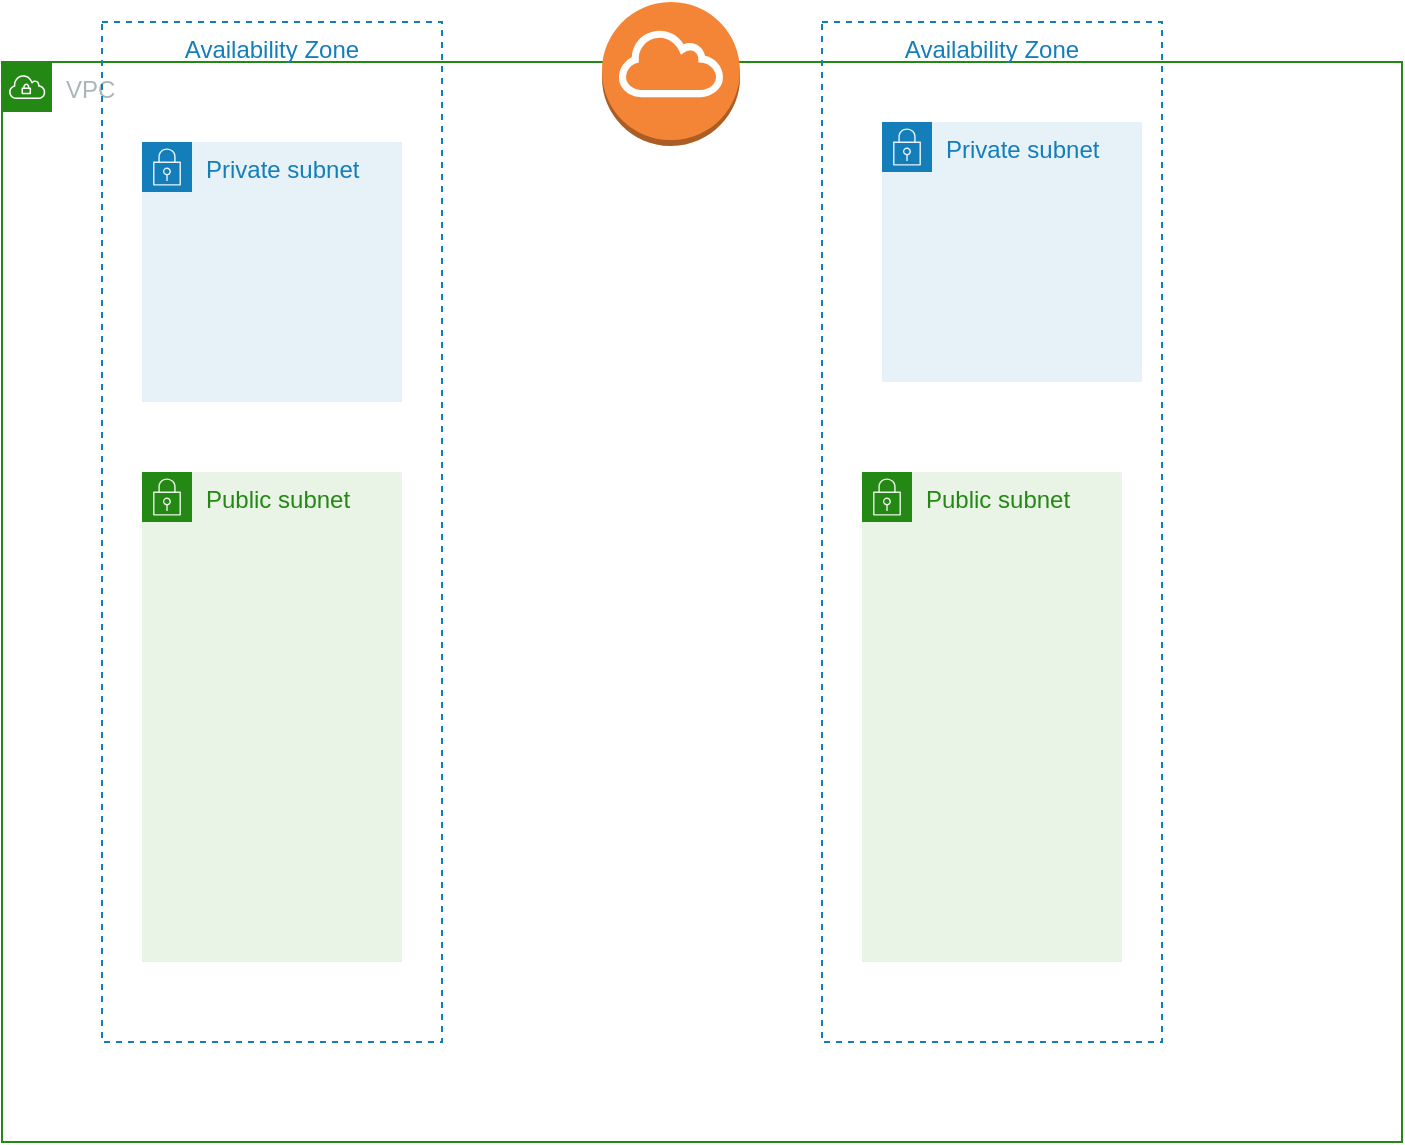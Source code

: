 <mxfile version="21.5.2" type="github">
  <diagram name="Page-1" id="CyqgOiU1ra_vV4j_q8uW">
    <mxGraphModel dx="1434" dy="699" grid="1" gridSize="10" guides="1" tooltips="1" connect="1" arrows="1" fold="1" page="1" pageScale="1" pageWidth="850" pageHeight="1100" math="0" shadow="0">
      <root>
        <mxCell id="0" />
        <mxCell id="1" parent="0" />
        <object label="VPC" id="8tvdgdWjCoKcJF46BDLs-2">
          <mxCell style="points=[[0,0],[0.25,0],[0.5,0],[0.75,0],[1,0],[1,0.25],[1,0.5],[1,0.75],[1,1],[0.75,1],[0.5,1],[0.25,1],[0,1],[0,0.75],[0,0.5],[0,0.25]];outlineConnect=0;gradientColor=none;html=1;whiteSpace=wrap;fontSize=12;fontStyle=0;container=1;pointerEvents=0;collapsible=0;recursiveResize=0;shape=mxgraph.aws4.group;grIcon=mxgraph.aws4.group_vpc;strokeColor=#248814;fillColor=none;verticalAlign=top;align=left;spacingLeft=30;fontColor=#AAB7B8;dashed=0;" vertex="1" parent="1">
            <mxGeometry x="90" y="110" width="700" height="540" as="geometry" />
          </mxCell>
        </object>
        <mxCell id="8tvdgdWjCoKcJF46BDLs-4" value="Availability Zone" style="fillColor=none;strokeColor=#147EBA;dashed=1;verticalAlign=top;fontStyle=0;fontColor=#147EBA;whiteSpace=wrap;html=1;" vertex="1" parent="8tvdgdWjCoKcJF46BDLs-2">
          <mxGeometry x="50" y="-20" width="170" height="510" as="geometry" />
        </mxCell>
        <mxCell id="8tvdgdWjCoKcJF46BDLs-3" value="Availability Zone" style="fillColor=none;strokeColor=#147EBA;dashed=1;verticalAlign=top;fontStyle=0;fontColor=#147EBA;whiteSpace=wrap;html=1;" vertex="1" parent="8tvdgdWjCoKcJF46BDLs-2">
          <mxGeometry x="410" y="-20" width="170" height="510" as="geometry" />
        </mxCell>
        <mxCell id="8tvdgdWjCoKcJF46BDLs-6" value="Private subnet" style="points=[[0,0],[0.25,0],[0.5,0],[0.75,0],[1,0],[1,0.25],[1,0.5],[1,0.75],[1,1],[0.75,1],[0.5,1],[0.25,1],[0,1],[0,0.75],[0,0.5],[0,0.25]];outlineConnect=0;gradientColor=none;html=1;whiteSpace=wrap;fontSize=12;fontStyle=0;container=1;pointerEvents=0;collapsible=0;recursiveResize=0;shape=mxgraph.aws4.group;grIcon=mxgraph.aws4.group_security_group;grStroke=0;strokeColor=#147EBA;fillColor=#E6F2F8;verticalAlign=top;align=left;spacingLeft=30;fontColor=#147EBA;dashed=0;" vertex="1" parent="8tvdgdWjCoKcJF46BDLs-2">
          <mxGeometry x="70" y="40" width="130" height="130" as="geometry" />
        </mxCell>
        <mxCell id="8tvdgdWjCoKcJF46BDLs-8" value="Private subnet" style="points=[[0,0],[0.25,0],[0.5,0],[0.75,0],[1,0],[1,0.25],[1,0.5],[1,0.75],[1,1],[0.75,1],[0.5,1],[0.25,1],[0,1],[0,0.75],[0,0.5],[0,0.25]];outlineConnect=0;gradientColor=none;html=1;whiteSpace=wrap;fontSize=12;fontStyle=0;container=1;pointerEvents=0;collapsible=0;recursiveResize=0;shape=mxgraph.aws4.group;grIcon=mxgraph.aws4.group_security_group;grStroke=0;strokeColor=#147EBA;fillColor=#E6F2F8;verticalAlign=top;align=left;spacingLeft=30;fontColor=#147EBA;dashed=0;" vertex="1" parent="8tvdgdWjCoKcJF46BDLs-2">
          <mxGeometry x="440" y="30" width="130" height="130" as="geometry" />
        </mxCell>
        <mxCell id="8tvdgdWjCoKcJF46BDLs-9" value="Public subnet" style="points=[[0,0],[0.25,0],[0.5,0],[0.75,0],[1,0],[1,0.25],[1,0.5],[1,0.75],[1,1],[0.75,1],[0.5,1],[0.25,1],[0,1],[0,0.75],[0,0.5],[0,0.25]];outlineConnect=0;gradientColor=none;html=1;whiteSpace=wrap;fontSize=12;fontStyle=0;container=1;pointerEvents=0;collapsible=0;recursiveResize=0;shape=mxgraph.aws4.group;grIcon=mxgraph.aws4.group_security_group;grStroke=0;strokeColor=#248814;fillColor=#E9F3E6;verticalAlign=top;align=left;spacingLeft=30;fontColor=#248814;dashed=0;" vertex="1" parent="8tvdgdWjCoKcJF46BDLs-2">
          <mxGeometry x="70" y="205" width="130" height="245" as="geometry" />
        </mxCell>
        <mxCell id="8tvdgdWjCoKcJF46BDLs-10" value="Public subnet" style="points=[[0,0],[0.25,0],[0.5,0],[0.75,0],[1,0],[1,0.25],[1,0.5],[1,0.75],[1,1],[0.75,1],[0.5,1],[0.25,1],[0,1],[0,0.75],[0,0.5],[0,0.25]];outlineConnect=0;gradientColor=none;html=1;whiteSpace=wrap;fontSize=12;fontStyle=0;container=1;pointerEvents=0;collapsible=0;recursiveResize=0;shape=mxgraph.aws4.group;grIcon=mxgraph.aws4.group_security_group;grStroke=0;strokeColor=#248814;fillColor=#E9F3E6;verticalAlign=top;align=left;spacingLeft=30;fontColor=#248814;dashed=0;" vertex="1" parent="8tvdgdWjCoKcJF46BDLs-2">
          <mxGeometry x="430" y="205" width="130" height="245" as="geometry" />
        </mxCell>
        <mxCell id="8tvdgdWjCoKcJF46BDLs-5" value="" style="outlineConnect=0;dashed=0;verticalLabelPosition=bottom;verticalAlign=top;align=center;html=1;shape=mxgraph.aws3.internet_gateway;fillColor=#F58536;gradientColor=none;" vertex="1" parent="1">
          <mxGeometry x="390" y="80" width="69" height="72" as="geometry" />
        </mxCell>
      </root>
    </mxGraphModel>
  </diagram>
</mxfile>
